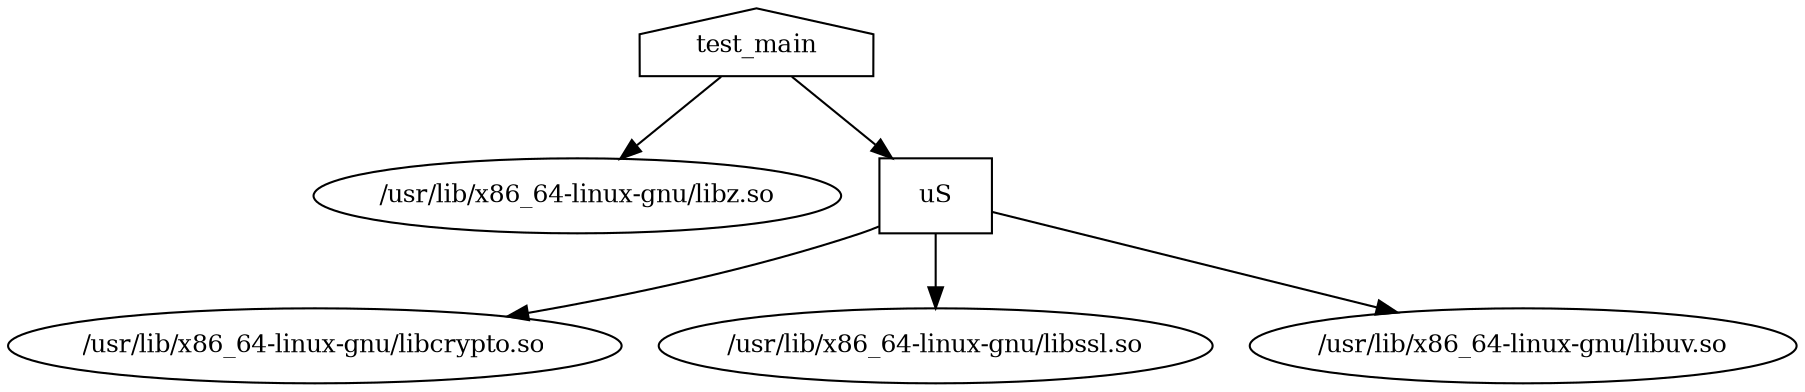 digraph "GG" {
node [
  fontsize = "12"
];
    "node2" [ label="test_main" shape="house"];
    "node8" [ label="/usr/lib/x86_64-linux-gnu/libz.so" shape="ellipse"];
    "node2" -> "node8" // test_main -> /usr/lib/x86_64-linux-gnu/libz.so
    "node4" [ label="uS" shape="polygon"];
    "node2" -> "node4" // test_main -> uS
    "node11" [ label="/usr/lib/x86_64-linux-gnu/libcrypto.so" shape="ellipse"];
    "node4" -> "node11" // uS -> /usr/lib/x86_64-linux-gnu/libcrypto.so
    "node10" [ label="/usr/lib/x86_64-linux-gnu/libssl.so" shape="ellipse"];
    "node4" -> "node10" // uS -> /usr/lib/x86_64-linux-gnu/libssl.so
    "node9" [ label="/usr/lib/x86_64-linux-gnu/libuv.so" shape="ellipse"];
    "node4" -> "node9" // uS -> /usr/lib/x86_64-linux-gnu/libuv.so
}
